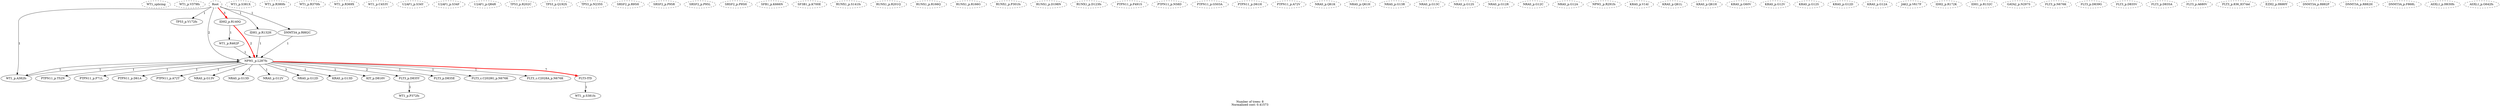 digraph T {
	label="Number of trees: 8\nNormalized cost: 0.41573"
	88 [style=dashed, label="WT1_splicing"]
	87 [style=dashed, label="WT1_p.V379fs"]
	86 [label="WT1_p.S381fs"]
	85 [style=dashed, label="WT1_p.S381X"]
	84 [label="WT1_p.R462P"]
	83 [style=dashed, label="WT1_p.R380fs"]
	82 [style=dashed, label="WT1_p.R370fs"]
	81 [style=dashed, label="WT1_p.R369X"]
	80 [label="WT1_p.P372fs"]
	79 [style=dashed, label="WT1_p.C453Y"]
	78 [label="WT1_p.A382fs"]
	77 [style=dashed, label="U2AF1_p.S34Y"]
	76 [style=dashed, label="U2AF1_p.S34F"]
	75 [style=dashed, label="U2AF1_p.Q84R"]
	74 [label="TP53_p.V172fs"]
	73 [style=dashed, label="TP53_p.R202C"]
	72 [style=dashed, label="TP53_p.Q192X"]
	71 [style=dashed, label="TP53_p.N235S"]
	70 [style=dashed, label="SRSF2_p.R95H"]
	69 [style=dashed, label="SRSF2_p.P95R"]
	68 [style=dashed, label="SRSF2_p.P95L"]
	67 [style=dashed, label="SRSF2_p.P95H"]
	66 [style=dashed, label="SFB1_p.K666N"]
	65 [style=dashed, label="SF3B1_p.K700E"]
	64 [style=dashed, label="Root"]
	63 [style=dashed, label="RUNX1_p.S141fs"]
	62 [style=dashed, label="RUNX1_p.R201Q"]
	61 [style=dashed, label="RUNX1_p.R166Q"]
	60 [style=dashed, label="RUNX1_p.R166G"]
	59 [style=dashed, label="RUNX1_p.P301fs"]
	58 [style=dashed, label="RUNX1_p.D198N"]
	57 [style=dashed, label="RUNX1_p.D123fs"]
	56 [label="PTPN11_p.T52N"]
	55 [style=dashed, label="PTPN11_p.P491S"]
	54 [style=dashed, label="PTPN11_p.N58D"]
	53 [style=dashed, label="PTPN11_p.G503A"]
	52 [label="PTPN11_p.F71L"]
	51 [style=dashed, label="PTPN11_p.D61H"]
	50 [label="PTPN11_p.D61A"]
	49 [style=dashed, label="PTPN11_p.A72V"]
	48 [label="PTPN11_p.A72T"]
	47 [style=dashed, label="NRAS_p.Q61K"]
	46 [style=dashed, label="NRAS_p.Q61H"]
	45 [label="NRAS_p.G13V"]
	44 [style=dashed, label="NRAS_p.G13R"]
	43 [label="NRAS_p.G13D"]
	42 [style=dashed, label="NRAS_p.G13C"]
	41 [label="NRAS_p.G12V"]
	40 [style=dashed, label="NRAS_p.G12S"]
	39 [style=dashed, label="NRAS_p.G12R"]
	38 [label="NRAS_p.G12D"]
	37 [style=dashed, label="NRAS_p.G12C"]
	36 [style=dashed, label="NRAS_p.G12A"]
	35 [style=dashed, label="NPM1_p.R291fs"]
	34 [label="NPM1_p.L287fs"]
	33 [style=dashed, label="KRAS_p.V14I"]
	32 [style=dashed, label="KRAS_p.Q61L"]
	31 [style=dashed, label="KRAS_p.Q61H"]
	30 [style=dashed, label="KRAS_p.G60V"]
	29 [label="KRAS_p.G13D"]
	28 [style=dashed, label="KRAS_p.G12V"]
	27 [style=dashed, label="KRAS_p.G12S"]
	26 [style=dashed, label="KRAS_p.G12D"]
	25 [style=dashed, label="KRAS_p.G12A"]
	24 [label="KIT_p.D816V"]
	23 [style=dashed, label="JAK2_p.V617F"]
	22 [style=dashed, label="IDH2_p.R172K"]
	21 [label="IDH2_p.R140Q"]
	20 [label="IDH1_p.R132H"]
	19 [style=dashed, label="IDH1_p.R132C"]
	18 [style=dashed, label="GATA2_p.N297S"]
	17 [style=dashed, label="FLT3_p.N676K"]
	16 [style=dashed, label="FLT3_p.D839G"]
	15 [label="FLT3_p.D835Y"]
	14 [style=dashed, label="FLT3_p.D835V"]
	13 [label="FLT3_p.D835E"]
	12 [style=dashed, label="FLT3_p.D835A"]
	11 [style=dashed, label="FLT3_p.A680V"]
	10 [style=dashed, label="FLT3_p.836_837del"]
	9 [label="FLT3_c.C2028G_p.N676K"]
	8 [label="FLT3_c.C2028A_p.N676K"]
	7 [label="FLT3-ITD"]
	6 [style=dashed, label="EZH2_p.H680Y"]
	5 [style=dashed, label="DNMT3A_p.R882P"]
	4 [style=dashed, label="DNMT3A_p.R882H"]
	3 [label="DNMT3A_p.R882C"]
	2 [style=dashed, label="DNMT3A_p.F868L"]
	1 [style=dashed, label="ASXL1_p.H630fs"]
	0 [style=dashed, label="ASXL1_p.G642fs"]
	84 -> 34 [label="1"]
	78 -> 34 [label="1"]
	64 -> 78 [label="1"]
	64 -> 74 [label="1"]
	64 -> 34 [label="2"]
	64 -> 21 [label="3",penwidth=3,color=red]
	64 -> 20 [label="1"]
	64 -> 3 [label="1"]
	34 -> 78 [label="1"]
	34 -> 56 [label="1"]
	34 -> 52 [label="1"]
	34 -> 50 [label="1"]
	34 -> 48 [label="1"]
	34 -> 45 [label="1"]
	34 -> 43 [label="1"]
	34 -> 41 [label="1"]
	34 -> 38 [label="3"]
	34 -> 29 [label="1"]
	34 -> 24 [label="1"]
	34 -> 15 [label="2"]
	34 -> 13 [label="1"]
	34 -> 9 [label="1"]
	34 -> 8 [label="1"]
	34 -> 7 [label="7",penwidth=3,color=red]
	21 -> 84 [label="1"]
	21 -> 34 [label="2",penwidth=3,color=red]
	20 -> 34 [label="1"]
	15 -> 80 [label="1"]
	7 -> 86 [label="1"]
	3 -> 34 [label="1"]
}
